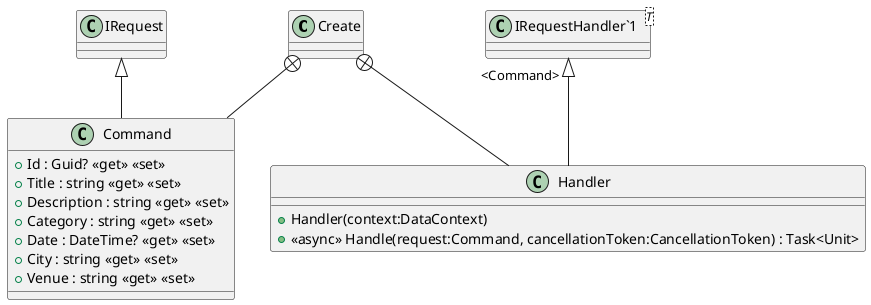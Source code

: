 @startuml
class Create {
}
class Command {
    + Id : Guid? <<get>> <<set>>
    + Title : string <<get>> <<set>>
    + Description : string <<get>> <<set>>
    + Category : string <<get>> <<set>>
    + Date : DateTime? <<get>> <<set>>
    + City : string <<get>> <<set>>
    + Venue : string <<get>> <<set>>
}
class Handler {
    + Handler(context:DataContext)
    + <<async>> Handle(request:Command, cancellationToken:CancellationToken) : Task<Unit>
}
class "IRequestHandler`1"<T> {
}
Create +-- Command
IRequest <|-- Command
Create +-- Handler
"IRequestHandler`1" "<Command>" <|-- Handler
@enduml
